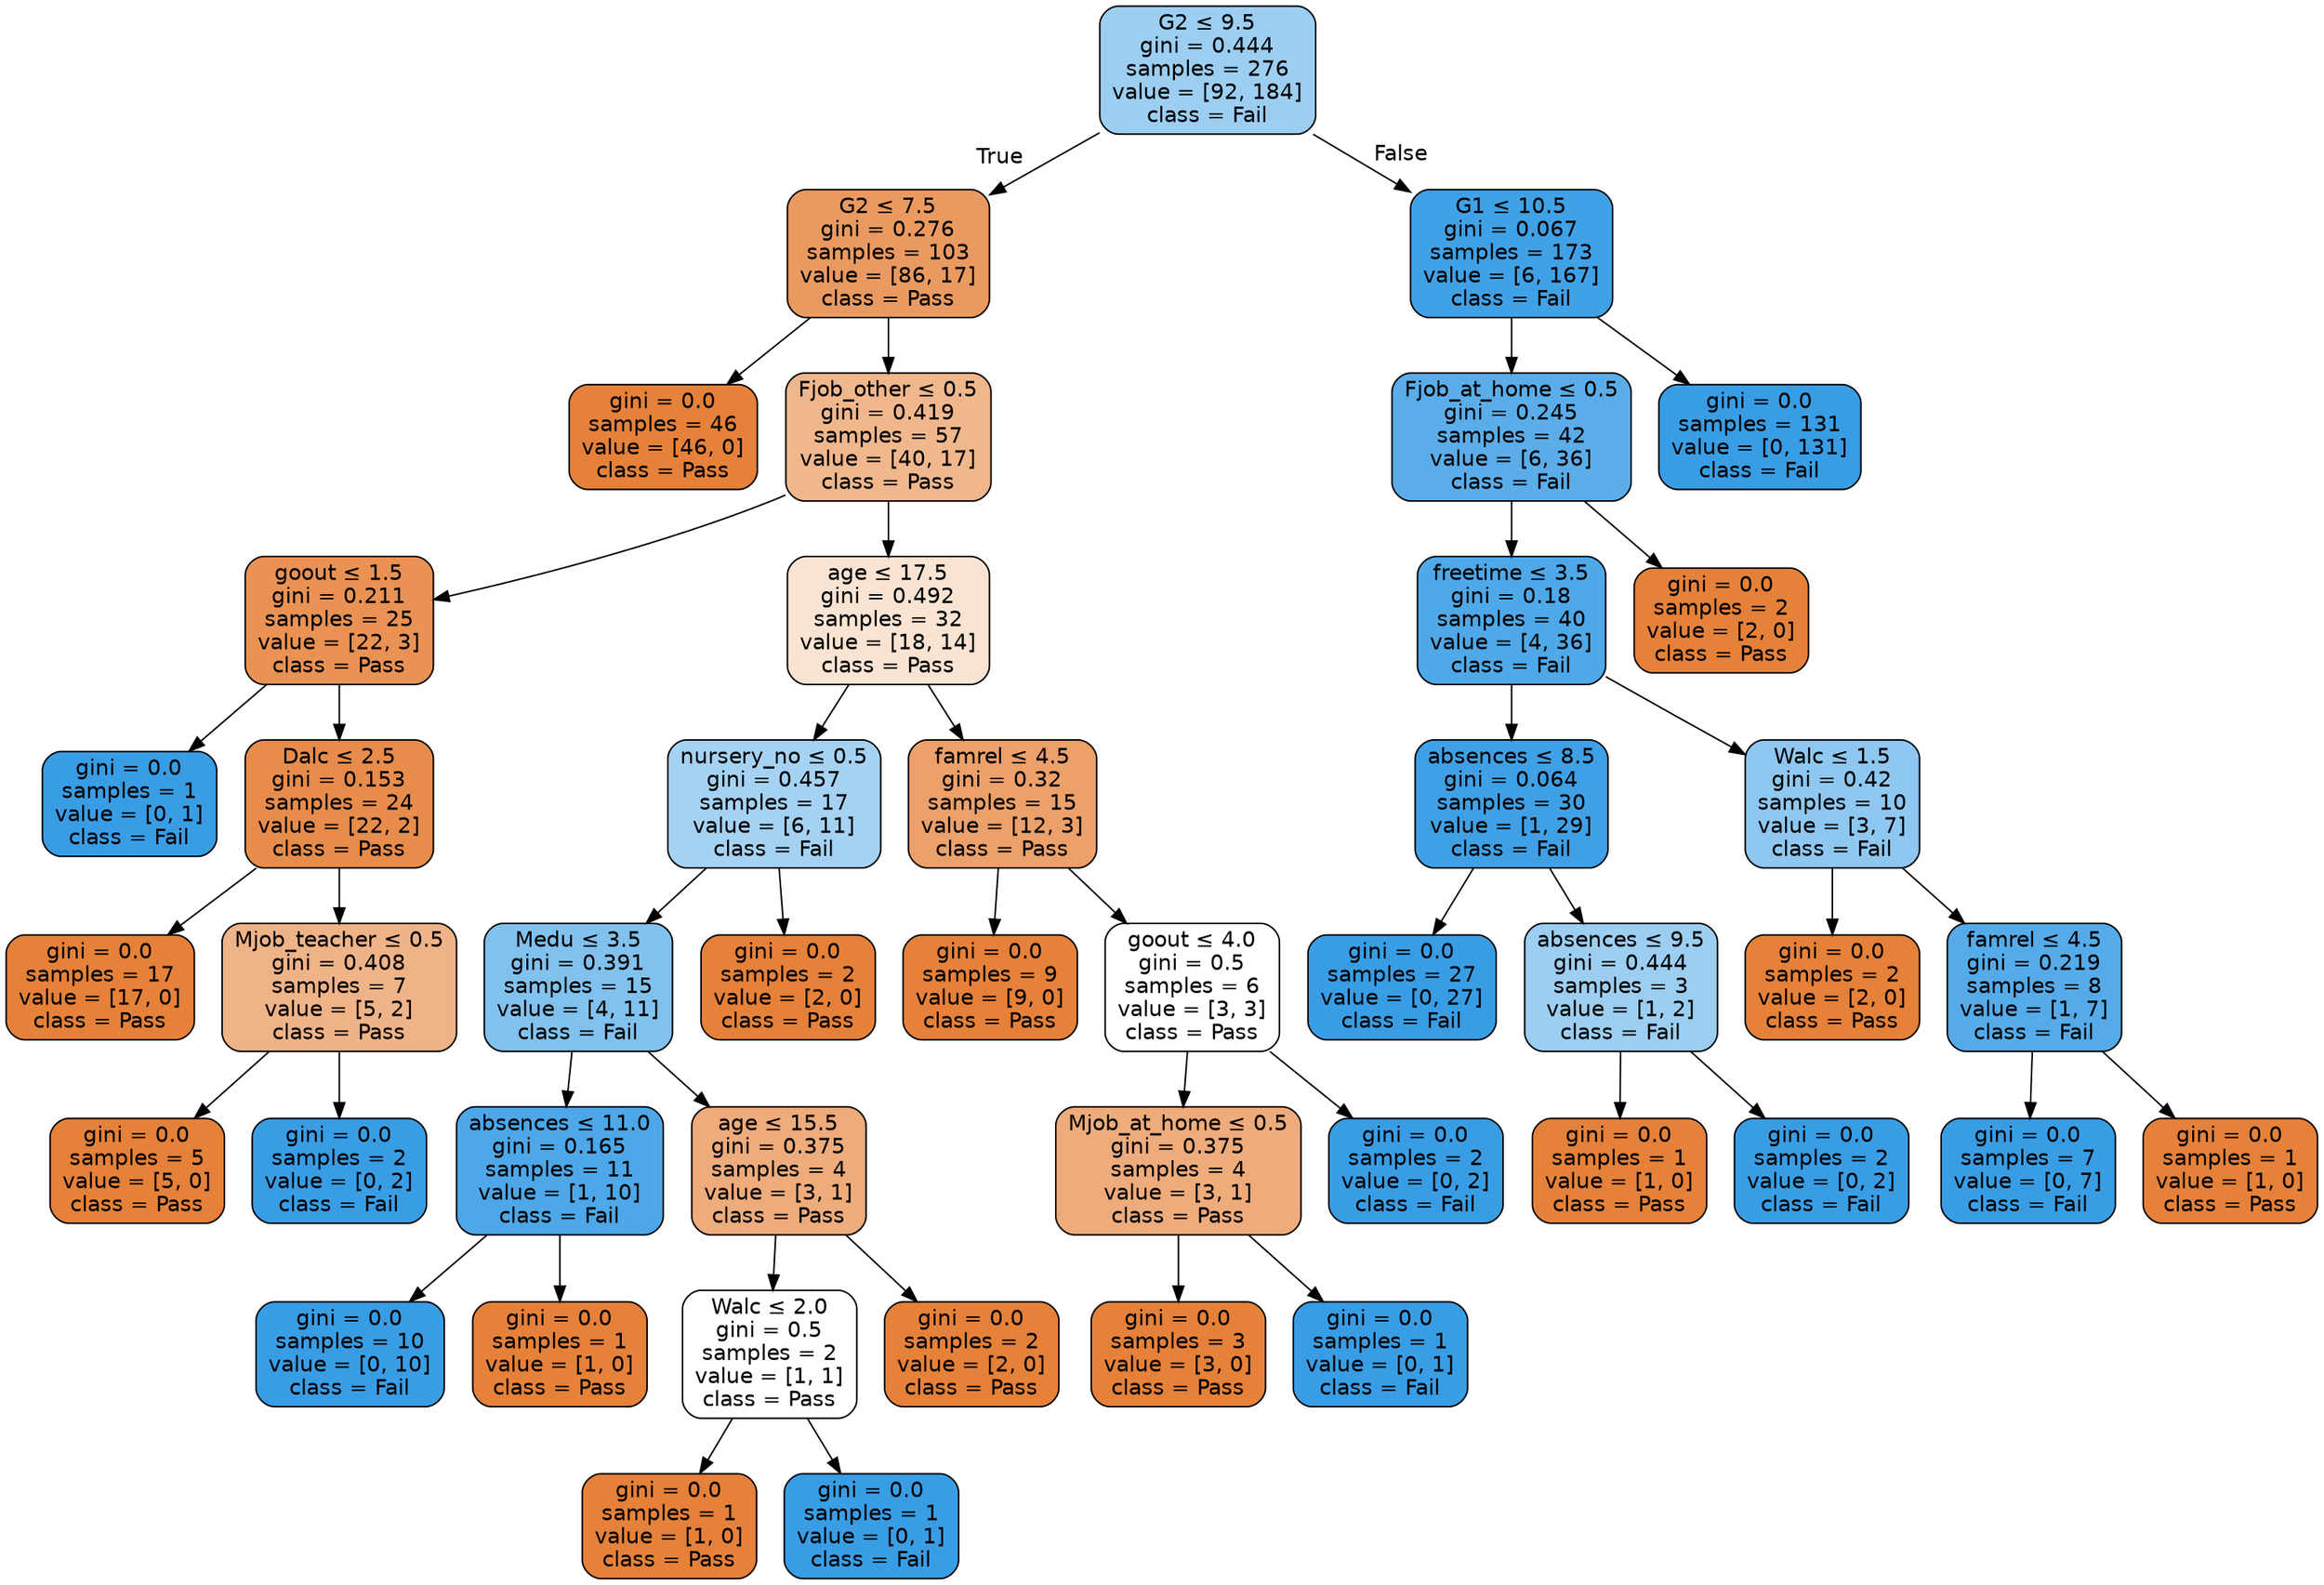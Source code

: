 digraph Tree {
node [shape=box, style="filled, rounded", color="black", fontname=helvetica] ;
edge [fontname=helvetica] ;
0 [label=<G2 &le; 9.5<br/>gini = 0.444<br/>samples = 276<br/>value = [92, 184]<br/>class = Fail>, fillcolor="#9ccef2"] ;
1 [label=<G2 &le; 7.5<br/>gini = 0.276<br/>samples = 103<br/>value = [86, 17]<br/>class = Pass>, fillcolor="#ea9a60"] ;
0 -> 1 [labeldistance=2.5, labelangle=45, headlabel="True"] ;
2 [label=<gini = 0.0<br/>samples = 46<br/>value = [46, 0]<br/>class = Pass>, fillcolor="#e58139"] ;
1 -> 2 ;
3 [label=<Fjob_other &le; 0.5<br/>gini = 0.419<br/>samples = 57<br/>value = [40, 17]<br/>class = Pass>, fillcolor="#f0b78d"] ;
1 -> 3 ;
4 [label=<goout &le; 1.5<br/>gini = 0.211<br/>samples = 25<br/>value = [22, 3]<br/>class = Pass>, fillcolor="#e99254"] ;
3 -> 4 ;
5 [label=<gini = 0.0<br/>samples = 1<br/>value = [0, 1]<br/>class = Fail>, fillcolor="#399de5"] ;
4 -> 5 ;
6 [label=<Dalc &le; 2.5<br/>gini = 0.153<br/>samples = 24<br/>value = [22, 2]<br/>class = Pass>, fillcolor="#e78c4b"] ;
4 -> 6 ;
7 [label=<gini = 0.0<br/>samples = 17<br/>value = [17, 0]<br/>class = Pass>, fillcolor="#e58139"] ;
6 -> 7 ;
8 [label=<Mjob_teacher &le; 0.5<br/>gini = 0.408<br/>samples = 7<br/>value = [5, 2]<br/>class = Pass>, fillcolor="#efb388"] ;
6 -> 8 ;
9 [label=<gini = 0.0<br/>samples = 5<br/>value = [5, 0]<br/>class = Pass>, fillcolor="#e58139"] ;
8 -> 9 ;
10 [label=<gini = 0.0<br/>samples = 2<br/>value = [0, 2]<br/>class = Fail>, fillcolor="#399de5"] ;
8 -> 10 ;
11 [label=<age &le; 17.5<br/>gini = 0.492<br/>samples = 32<br/>value = [18, 14]<br/>class = Pass>, fillcolor="#f9e3d3"] ;
3 -> 11 ;
12 [label=<nursery_no &le; 0.5<br/>gini = 0.457<br/>samples = 17<br/>value = [6, 11]<br/>class = Fail>, fillcolor="#a5d2f3"] ;
11 -> 12 ;
13 [label=<Medu &le; 3.5<br/>gini = 0.391<br/>samples = 15<br/>value = [4, 11]<br/>class = Fail>, fillcolor="#81c1ee"] ;
12 -> 13 ;
14 [label=<absences &le; 11.0<br/>gini = 0.165<br/>samples = 11<br/>value = [1, 10]<br/>class = Fail>, fillcolor="#4da7e8"] ;
13 -> 14 ;
15 [label=<gini = 0.0<br/>samples = 10<br/>value = [0, 10]<br/>class = Fail>, fillcolor="#399de5"] ;
14 -> 15 ;
16 [label=<gini = 0.0<br/>samples = 1<br/>value = [1, 0]<br/>class = Pass>, fillcolor="#e58139"] ;
14 -> 16 ;
17 [label=<age &le; 15.5<br/>gini = 0.375<br/>samples = 4<br/>value = [3, 1]<br/>class = Pass>, fillcolor="#eeab7b"] ;
13 -> 17 ;
18 [label=<Walc &le; 2.0<br/>gini = 0.5<br/>samples = 2<br/>value = [1, 1]<br/>class = Pass>, fillcolor="#ffffff"] ;
17 -> 18 ;
19 [label=<gini = 0.0<br/>samples = 1<br/>value = [1, 0]<br/>class = Pass>, fillcolor="#e58139"] ;
18 -> 19 ;
20 [label=<gini = 0.0<br/>samples = 1<br/>value = [0, 1]<br/>class = Fail>, fillcolor="#399de5"] ;
18 -> 20 ;
21 [label=<gini = 0.0<br/>samples = 2<br/>value = [2, 0]<br/>class = Pass>, fillcolor="#e58139"] ;
17 -> 21 ;
22 [label=<gini = 0.0<br/>samples = 2<br/>value = [2, 0]<br/>class = Pass>, fillcolor="#e58139"] ;
12 -> 22 ;
23 [label=<famrel &le; 4.5<br/>gini = 0.32<br/>samples = 15<br/>value = [12, 3]<br/>class = Pass>, fillcolor="#eca06a"] ;
11 -> 23 ;
24 [label=<gini = 0.0<br/>samples = 9<br/>value = [9, 0]<br/>class = Pass>, fillcolor="#e58139"] ;
23 -> 24 ;
25 [label=<goout &le; 4.0<br/>gini = 0.5<br/>samples = 6<br/>value = [3, 3]<br/>class = Pass>, fillcolor="#ffffff"] ;
23 -> 25 ;
26 [label=<Mjob_at_home &le; 0.5<br/>gini = 0.375<br/>samples = 4<br/>value = [3, 1]<br/>class = Pass>, fillcolor="#eeab7b"] ;
25 -> 26 ;
27 [label=<gini = 0.0<br/>samples = 3<br/>value = [3, 0]<br/>class = Pass>, fillcolor="#e58139"] ;
26 -> 27 ;
28 [label=<gini = 0.0<br/>samples = 1<br/>value = [0, 1]<br/>class = Fail>, fillcolor="#399de5"] ;
26 -> 28 ;
29 [label=<gini = 0.0<br/>samples = 2<br/>value = [0, 2]<br/>class = Fail>, fillcolor="#399de5"] ;
25 -> 29 ;
30 [label=<G1 &le; 10.5<br/>gini = 0.067<br/>samples = 173<br/>value = [6, 167]<br/>class = Fail>, fillcolor="#40a1e6"] ;
0 -> 30 [labeldistance=2.5, labelangle=-45, headlabel="False"] ;
31 [label=<Fjob_at_home &le; 0.5<br/>gini = 0.245<br/>samples = 42<br/>value = [6, 36]<br/>class = Fail>, fillcolor="#5aade9"] ;
30 -> 31 ;
32 [label=<freetime &le; 3.5<br/>gini = 0.18<br/>samples = 40<br/>value = [4, 36]<br/>class = Fail>, fillcolor="#4fa8e8"] ;
31 -> 32 ;
33 [label=<absences &le; 8.5<br/>gini = 0.064<br/>samples = 30<br/>value = [1, 29]<br/>class = Fail>, fillcolor="#40a0e6"] ;
32 -> 33 ;
34 [label=<gini = 0.0<br/>samples = 27<br/>value = [0, 27]<br/>class = Fail>, fillcolor="#399de5"] ;
33 -> 34 ;
35 [label=<absences &le; 9.5<br/>gini = 0.444<br/>samples = 3<br/>value = [1, 2]<br/>class = Fail>, fillcolor="#9ccef2"] ;
33 -> 35 ;
36 [label=<gini = 0.0<br/>samples = 1<br/>value = [1, 0]<br/>class = Pass>, fillcolor="#e58139"] ;
35 -> 36 ;
37 [label=<gini = 0.0<br/>samples = 2<br/>value = [0, 2]<br/>class = Fail>, fillcolor="#399de5"] ;
35 -> 37 ;
38 [label=<Walc &le; 1.5<br/>gini = 0.42<br/>samples = 10<br/>value = [3, 7]<br/>class = Fail>, fillcolor="#8ec7f0"] ;
32 -> 38 ;
39 [label=<gini = 0.0<br/>samples = 2<br/>value = [2, 0]<br/>class = Pass>, fillcolor="#e58139"] ;
38 -> 39 ;
40 [label=<famrel &le; 4.5<br/>gini = 0.219<br/>samples = 8<br/>value = [1, 7]<br/>class = Fail>, fillcolor="#55abe9"] ;
38 -> 40 ;
41 [label=<gini = 0.0<br/>samples = 7<br/>value = [0, 7]<br/>class = Fail>, fillcolor="#399de5"] ;
40 -> 41 ;
42 [label=<gini = 0.0<br/>samples = 1<br/>value = [1, 0]<br/>class = Pass>, fillcolor="#e58139"] ;
40 -> 42 ;
43 [label=<gini = 0.0<br/>samples = 2<br/>value = [2, 0]<br/>class = Pass>, fillcolor="#e58139"] ;
31 -> 43 ;
44 [label=<gini = 0.0<br/>samples = 131<br/>value = [0, 131]<br/>class = Fail>, fillcolor="#399de5"] ;
30 -> 44 ;
}
